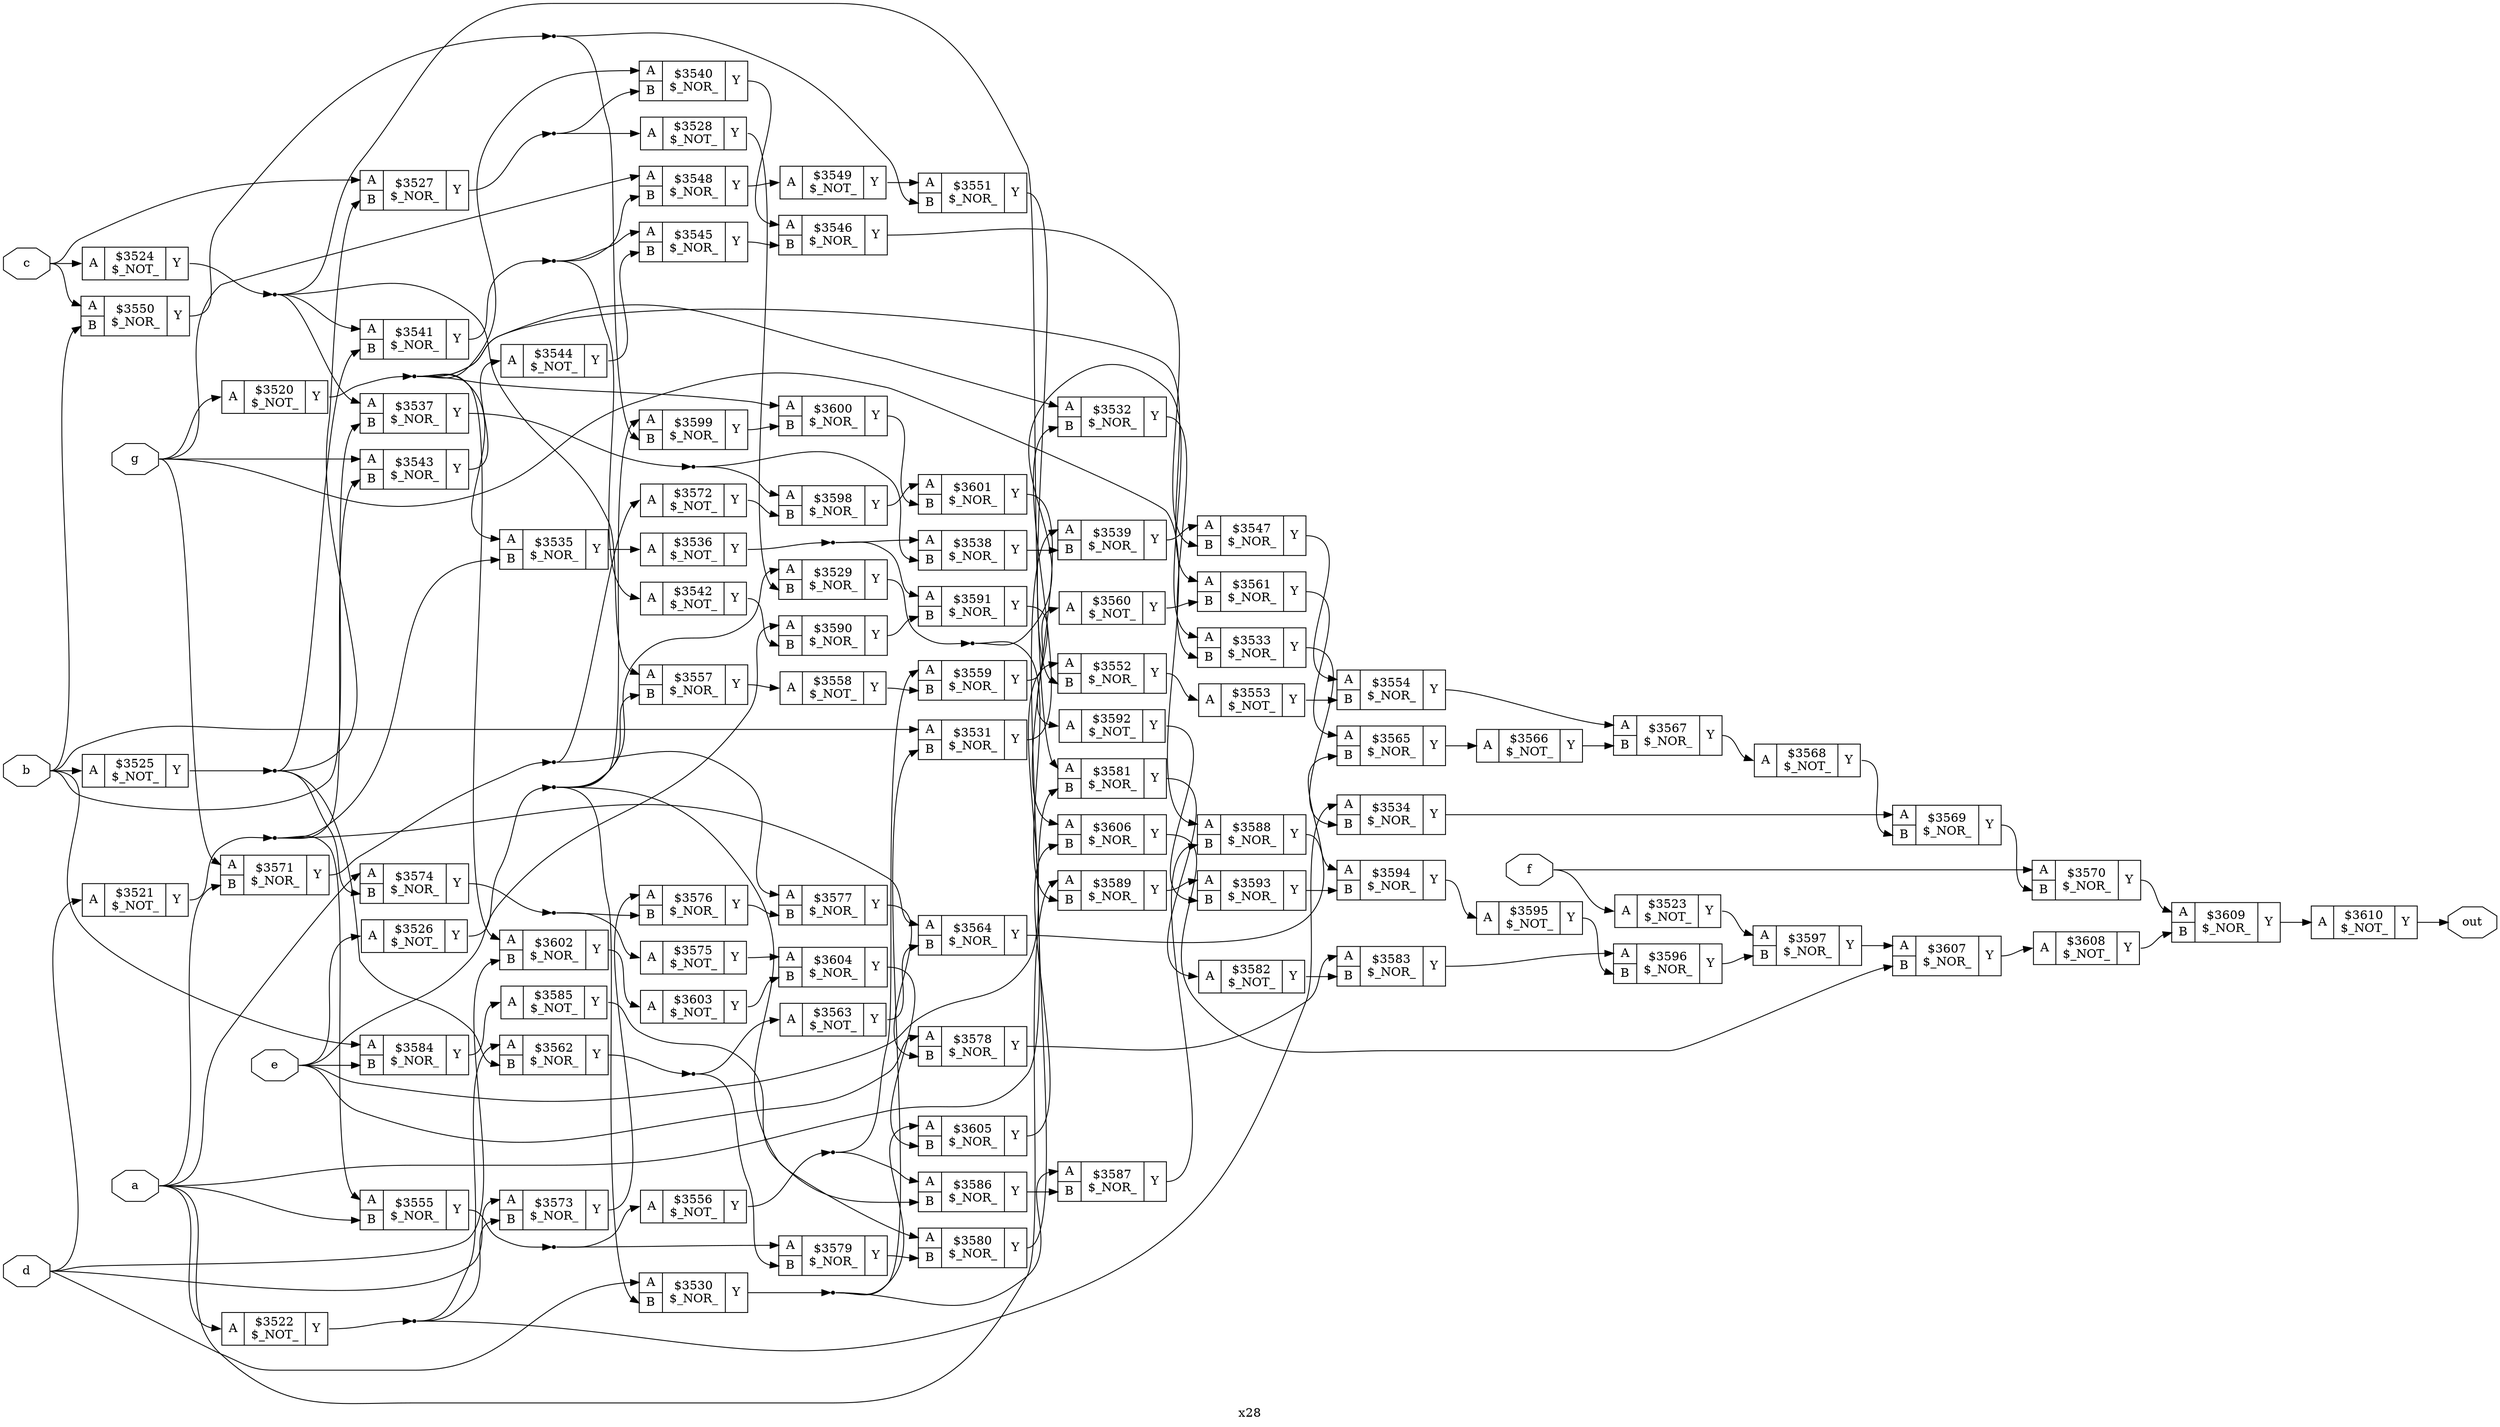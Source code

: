 digraph "x28" {
label="x28";
rankdir="LR";
remincross=true;
n91 [ shape=octagon, label="a", color="black", fontcolor="black" ];
n92 [ shape=octagon, label="b", color="black", fontcolor="black" ];
n93 [ shape=octagon, label="c", color="black", fontcolor="black" ];
n94 [ shape=octagon, label="d", color="black", fontcolor="black" ];
n95 [ shape=octagon, label="e", color="black", fontcolor="black" ];
n96 [ shape=octagon, label="f", color="black", fontcolor="black" ];
n97 [ shape=octagon, label="g", color="black", fontcolor="black" ];
n98 [ shape=octagon, label="out", color="black", fontcolor="black" ];
c101 [ shape=record, label="{{<p99> A}|$3520\n$_NOT_|{<p100> Y}}" ];
c102 [ shape=record, label="{{<p99> A}|$3521\n$_NOT_|{<p100> Y}}" ];
c103 [ shape=record, label="{{<p99> A}|$3522\n$_NOT_|{<p100> Y}}" ];
c104 [ shape=record, label="{{<p99> A}|$3523\n$_NOT_|{<p100> Y}}" ];
c105 [ shape=record, label="{{<p99> A}|$3524\n$_NOT_|{<p100> Y}}" ];
c106 [ shape=record, label="{{<p99> A}|$3525\n$_NOT_|{<p100> Y}}" ];
c107 [ shape=record, label="{{<p99> A}|$3526\n$_NOT_|{<p100> Y}}" ];
c109 [ shape=record, label="{{<p99> A|<p108> B}|$3527\n$_NOR_|{<p100> Y}}" ];
c110 [ shape=record, label="{{<p99> A}|$3528\n$_NOT_|{<p100> Y}}" ];
c111 [ shape=record, label="{{<p99> A|<p108> B}|$3529\n$_NOR_|{<p100> Y}}" ];
c112 [ shape=record, label="{{<p99> A|<p108> B}|$3530\n$_NOR_|{<p100> Y}}" ];
c113 [ shape=record, label="{{<p99> A|<p108> B}|$3531\n$_NOR_|{<p100> Y}}" ];
c114 [ shape=record, label="{{<p99> A|<p108> B}|$3532\n$_NOR_|{<p100> Y}}" ];
c115 [ shape=record, label="{{<p99> A|<p108> B}|$3533\n$_NOR_|{<p100> Y}}" ];
c116 [ shape=record, label="{{<p99> A|<p108> B}|$3534\n$_NOR_|{<p100> Y}}" ];
c117 [ shape=record, label="{{<p99> A|<p108> B}|$3535\n$_NOR_|{<p100> Y}}" ];
c118 [ shape=record, label="{{<p99> A}|$3536\n$_NOT_|{<p100> Y}}" ];
c119 [ shape=record, label="{{<p99> A|<p108> B}|$3537\n$_NOR_|{<p100> Y}}" ];
c120 [ shape=record, label="{{<p99> A|<p108> B}|$3538\n$_NOR_|{<p100> Y}}" ];
c121 [ shape=record, label="{{<p99> A|<p108> B}|$3539\n$_NOR_|{<p100> Y}}" ];
c122 [ shape=record, label="{{<p99> A|<p108> B}|$3540\n$_NOR_|{<p100> Y}}" ];
c123 [ shape=record, label="{{<p99> A|<p108> B}|$3541\n$_NOR_|{<p100> Y}}" ];
c124 [ shape=record, label="{{<p99> A}|$3542\n$_NOT_|{<p100> Y}}" ];
c125 [ shape=record, label="{{<p99> A|<p108> B}|$3543\n$_NOR_|{<p100> Y}}" ];
c126 [ shape=record, label="{{<p99> A}|$3544\n$_NOT_|{<p100> Y}}" ];
c127 [ shape=record, label="{{<p99> A|<p108> B}|$3545\n$_NOR_|{<p100> Y}}" ];
c128 [ shape=record, label="{{<p99> A|<p108> B}|$3546\n$_NOR_|{<p100> Y}}" ];
c129 [ shape=record, label="{{<p99> A|<p108> B}|$3547\n$_NOR_|{<p100> Y}}" ];
c130 [ shape=record, label="{{<p99> A|<p108> B}|$3548\n$_NOR_|{<p100> Y}}" ];
c131 [ shape=record, label="{{<p99> A}|$3549\n$_NOT_|{<p100> Y}}" ];
c132 [ shape=record, label="{{<p99> A|<p108> B}|$3550\n$_NOR_|{<p100> Y}}" ];
c133 [ shape=record, label="{{<p99> A|<p108> B}|$3551\n$_NOR_|{<p100> Y}}" ];
c134 [ shape=record, label="{{<p99> A|<p108> B}|$3552\n$_NOR_|{<p100> Y}}" ];
c135 [ shape=record, label="{{<p99> A}|$3553\n$_NOT_|{<p100> Y}}" ];
c136 [ shape=record, label="{{<p99> A|<p108> B}|$3554\n$_NOR_|{<p100> Y}}" ];
c137 [ shape=record, label="{{<p99> A|<p108> B}|$3555\n$_NOR_|{<p100> Y}}" ];
c138 [ shape=record, label="{{<p99> A}|$3556\n$_NOT_|{<p100> Y}}" ];
c139 [ shape=record, label="{{<p99> A|<p108> B}|$3557\n$_NOR_|{<p100> Y}}" ];
c140 [ shape=record, label="{{<p99> A}|$3558\n$_NOT_|{<p100> Y}}" ];
c141 [ shape=record, label="{{<p99> A|<p108> B}|$3559\n$_NOR_|{<p100> Y}}" ];
c142 [ shape=record, label="{{<p99> A}|$3560\n$_NOT_|{<p100> Y}}" ];
c143 [ shape=record, label="{{<p99> A|<p108> B}|$3561\n$_NOR_|{<p100> Y}}" ];
c144 [ shape=record, label="{{<p99> A|<p108> B}|$3562\n$_NOR_|{<p100> Y}}" ];
c145 [ shape=record, label="{{<p99> A}|$3563\n$_NOT_|{<p100> Y}}" ];
c146 [ shape=record, label="{{<p99> A|<p108> B}|$3564\n$_NOR_|{<p100> Y}}" ];
c147 [ shape=record, label="{{<p99> A|<p108> B}|$3565\n$_NOR_|{<p100> Y}}" ];
c148 [ shape=record, label="{{<p99> A}|$3566\n$_NOT_|{<p100> Y}}" ];
c149 [ shape=record, label="{{<p99> A|<p108> B}|$3567\n$_NOR_|{<p100> Y}}" ];
c150 [ shape=record, label="{{<p99> A}|$3568\n$_NOT_|{<p100> Y}}" ];
c151 [ shape=record, label="{{<p99> A|<p108> B}|$3569\n$_NOR_|{<p100> Y}}" ];
c152 [ shape=record, label="{{<p99> A|<p108> B}|$3570\n$_NOR_|{<p100> Y}}" ];
c153 [ shape=record, label="{{<p99> A|<p108> B}|$3571\n$_NOR_|{<p100> Y}}" ];
c154 [ shape=record, label="{{<p99> A}|$3572\n$_NOT_|{<p100> Y}}" ];
c155 [ shape=record, label="{{<p99> A|<p108> B}|$3573\n$_NOR_|{<p100> Y}}" ];
c156 [ shape=record, label="{{<p99> A|<p108> B}|$3574\n$_NOR_|{<p100> Y}}" ];
c157 [ shape=record, label="{{<p99> A}|$3575\n$_NOT_|{<p100> Y}}" ];
c158 [ shape=record, label="{{<p99> A|<p108> B}|$3576\n$_NOR_|{<p100> Y}}" ];
c159 [ shape=record, label="{{<p99> A|<p108> B}|$3577\n$_NOR_|{<p100> Y}}" ];
c160 [ shape=record, label="{{<p99> A|<p108> B}|$3578\n$_NOR_|{<p100> Y}}" ];
c161 [ shape=record, label="{{<p99> A|<p108> B}|$3579\n$_NOR_|{<p100> Y}}" ];
c162 [ shape=record, label="{{<p99> A|<p108> B}|$3580\n$_NOR_|{<p100> Y}}" ];
c163 [ shape=record, label="{{<p99> A|<p108> B}|$3581\n$_NOR_|{<p100> Y}}" ];
c164 [ shape=record, label="{{<p99> A}|$3582\n$_NOT_|{<p100> Y}}" ];
c165 [ shape=record, label="{{<p99> A|<p108> B}|$3583\n$_NOR_|{<p100> Y}}" ];
c166 [ shape=record, label="{{<p99> A|<p108> B}|$3584\n$_NOR_|{<p100> Y}}" ];
c167 [ shape=record, label="{{<p99> A}|$3585\n$_NOT_|{<p100> Y}}" ];
c168 [ shape=record, label="{{<p99> A|<p108> B}|$3586\n$_NOR_|{<p100> Y}}" ];
c169 [ shape=record, label="{{<p99> A|<p108> B}|$3587\n$_NOR_|{<p100> Y}}" ];
c170 [ shape=record, label="{{<p99> A|<p108> B}|$3588\n$_NOR_|{<p100> Y}}" ];
c171 [ shape=record, label="{{<p99> A|<p108> B}|$3589\n$_NOR_|{<p100> Y}}" ];
c172 [ shape=record, label="{{<p99> A|<p108> B}|$3590\n$_NOR_|{<p100> Y}}" ];
c173 [ shape=record, label="{{<p99> A|<p108> B}|$3591\n$_NOR_|{<p100> Y}}" ];
c174 [ shape=record, label="{{<p99> A}|$3592\n$_NOT_|{<p100> Y}}" ];
c175 [ shape=record, label="{{<p99> A|<p108> B}|$3593\n$_NOR_|{<p100> Y}}" ];
c176 [ shape=record, label="{{<p99> A|<p108> B}|$3594\n$_NOR_|{<p100> Y}}" ];
c177 [ shape=record, label="{{<p99> A}|$3595\n$_NOT_|{<p100> Y}}" ];
c178 [ shape=record, label="{{<p99> A|<p108> B}|$3596\n$_NOR_|{<p100> Y}}" ];
c179 [ shape=record, label="{{<p99> A|<p108> B}|$3597\n$_NOR_|{<p100> Y}}" ];
c180 [ shape=record, label="{{<p99> A|<p108> B}|$3598\n$_NOR_|{<p100> Y}}" ];
c181 [ shape=record, label="{{<p99> A|<p108> B}|$3599\n$_NOR_|{<p100> Y}}" ];
c182 [ shape=record, label="{{<p99> A|<p108> B}|$3600\n$_NOR_|{<p100> Y}}" ];
c183 [ shape=record, label="{{<p99> A|<p108> B}|$3601\n$_NOR_|{<p100> Y}}" ];
c184 [ shape=record, label="{{<p99> A|<p108> B}|$3602\n$_NOR_|{<p100> Y}}" ];
c185 [ shape=record, label="{{<p99> A}|$3603\n$_NOT_|{<p100> Y}}" ];
c186 [ shape=record, label="{{<p99> A|<p108> B}|$3604\n$_NOR_|{<p100> Y}}" ];
c187 [ shape=record, label="{{<p99> A|<p108> B}|$3605\n$_NOR_|{<p100> Y}}" ];
c188 [ shape=record, label="{{<p99> A|<p108> B}|$3606\n$_NOR_|{<p100> Y}}" ];
c189 [ shape=record, label="{{<p99> A|<p108> B}|$3607\n$_NOR_|{<p100> Y}}" ];
c190 [ shape=record, label="{{<p99> A}|$3608\n$_NOT_|{<p100> Y}}" ];
c191 [ shape=record, label="{{<p99> A|<p108> B}|$3609\n$_NOR_|{<p100> Y}}" ];
c192 [ shape=record, label="{{<p99> A}|$3610\n$_NOT_|{<p100> Y}}" ];
n1 [ shape=point ];
c102:p100:e -> n1:w [color="black", label=""];
n1:e -> c117:p108:w [color="black", label=""];
n1:e -> c125:p108:w [color="black", label=""];
n1:e -> c137:p99:w [color="black", label=""];
n1:e -> c146:p99:w [color="black", label=""];
n10 [ shape=point ];
c112:p100:e -> n10:w [color="black", label=""];
n10:e -> c113:p108:w [color="black", label=""];
n10:e -> c169:p99:w [color="black", label=""];
n10:e -> c187:p99:w [color="black", label=""];
c113:p100:e -> c114:p108:w [color="black", label=""];
c114:p100:e -> c115:p108:w [color="black", label=""];
c115:p100:e -> c116:p108:w [color="black", label=""];
c116:p100:e -> c151:p99:w [color="black", label=""];
c117:p100:e -> c118:p99:w [color="black", label=""];
n16 [ shape=point ];
c118:p100:e -> n16:w [color="black", label=""];
n16:e -> c120:p99:w [color="black", label=""];
n16:e -> c173:p99:w [color="black", label=""];
n17 [ shape=point ];
c119:p100:e -> n17:w [color="black", label=""];
n17:e -> c120:p108:w [color="black", label=""];
n17:e -> c180:p99:w [color="black", label=""];
c120:p100:e -> c121:p108:w [color="black", label=""];
c121:p100:e -> c129:p99:w [color="black", label=""];
n2 [ shape=point ];
c103:p100:e -> n2:w [color="black", label=""];
n2:e -> c116:p99:w [color="black", label=""];
n2:e -> c144:p99:w [color="black", label=""];
n2:e -> c155:p108:w [color="black", label=""];
c122:p100:e -> c128:p99:w [color="black", label=""];
n21 [ shape=point ];
c123:p100:e -> n21:w [color="black", label=""];
n21:e -> c124:p99:w [color="black", label=""];
n21:e -> c127:p99:w [color="black", label=""];
n21:e -> c130:p108:w [color="black", label=""];
c124:p100:e -> c172:p108:w [color="black", label=""];
c125:p100:e -> c126:p99:w [color="black", label=""];
c126:p100:e -> c127:p108:w [color="black", label=""];
c127:p100:e -> c128:p108:w [color="black", label=""];
c128:p100:e -> c129:p108:w [color="black", label=""];
c129:p100:e -> c136:p99:w [color="black", label=""];
c130:p100:e -> c131:p99:w [color="black", label=""];
c131:p100:e -> c133:p99:w [color="black", label=""];
c104:p100:e -> c179:p99:w [color="black", label=""];
n30 [ shape=point ];
c132:p100:e -> n30:w [color="black", label=""];
n30:e -> c133:p108:w [color="black", label=""];
n30:e -> c181:p108:w [color="black", label=""];
c133:p100:e -> c134:p108:w [color="black", label=""];
c134:p100:e -> c135:p99:w [color="black", label=""];
c135:p100:e -> c136:p108:w [color="black", label=""];
c136:p100:e -> c149:p99:w [color="black", label=""];
n35 [ shape=point ];
c137:p100:e -> n35:w [color="black", label=""];
n35:e -> c138:p99:w [color="black", label=""];
n35:e -> c161:p99:w [color="black", label=""];
n36 [ shape=point ];
c138:p100:e -> n36:w [color="black", label=""];
n36:e -> c141:p99:w [color="black", label=""];
n36:e -> c168:p99:w [color="black", label=""];
c139:p100:e -> c140:p99:w [color="black", label=""];
c140:p100:e -> c141:p108:w [color="black", label=""];
c141:p100:e -> c142:p99:w [color="black", label=""];
n4 [ shape=point ];
c105:p100:e -> n4:w [color="black", label=""];
n4:e -> c119:p99:w [color="black", label=""];
n4:e -> c123:p99:w [color="black", label=""];
n4:e -> c139:p99:w [color="black", label=""];
n4:e -> c163:p99:w [color="black", label=""];
c142:p100:e -> c143:p108:w [color="black", label=""];
c143:p100:e -> c147:p99:w [color="black", label=""];
n42 [ shape=point ];
c144:p100:e -> n42:w [color="black", label=""];
n42:e -> c145:p99:w [color="black", label=""];
n42:e -> c161:p108:w [color="black", label=""];
c145:p100:e -> c146:p108:w [color="black", label=""];
c146:p100:e -> c147:p108:w [color="black", label=""];
c147:p100:e -> c148:p99:w [color="black", label=""];
c148:p100:e -> c149:p108:w [color="black", label=""];
c149:p100:e -> c150:p99:w [color="black", label=""];
c150:p100:e -> c151:p108:w [color="black", label=""];
c151:p100:e -> c152:p108:w [color="black", label=""];
n5 [ shape=point ];
c106:p100:e -> n5:w [color="black", label=""];
n5:e -> c109:p108:w [color="black", label=""];
n5:e -> c123:p108:w [color="black", label=""];
n5:e -> c144:p108:w [color="black", label=""];
n5:e -> c156:p108:w [color="black", label=""];
c152:p100:e -> c191:p99:w [color="black", label=""];
n51 [ shape=point ];
c153:p100:e -> n51:w [color="black", label=""];
n51:e -> c154:p99:w [color="black", label=""];
n51:e -> c159:p99:w [color="black", label=""];
c154:p100:e -> c180:p108:w [color="black", label=""];
c155:p100:e -> c158:p99:w [color="black", label=""];
n54 [ shape=point ];
c156:p100:e -> n54:w [color="black", label=""];
n54:e -> c157:p99:w [color="black", label=""];
n54:e -> c158:p108:w [color="black", label=""];
c157:p100:e -> c186:p99:w [color="black", label=""];
c158:p100:e -> c159:p108:w [color="black", label=""];
c159:p100:e -> c160:p108:w [color="black", label=""];
c160:p100:e -> c165:p99:w [color="black", label=""];
c161:p100:e -> c162:p108:w [color="black", label=""];
n6 [ shape=point ];
c107:p100:e -> n6:w [color="black", label=""];
n6:e -> c111:p99:w [color="black", label=""];
n6:e -> c112:p108:w [color="black", label=""];
n6:e -> c139:p108:w [color="black", label=""];
n6:e -> c162:p99:w [color="black", label=""];
n6:e -> c181:p99:w [color="black", label=""];
c162:p100:e -> c163:p108:w [color="black", label=""];
c163:p100:e -> c164:p99:w [color="black", label=""];
c164:p100:e -> c165:p108:w [color="black", label=""];
c165:p100:e -> c178:p99:w [color="black", label=""];
c166:p100:e -> c167:p99:w [color="black", label=""];
c167:p100:e -> c168:p108:w [color="black", label=""];
c168:p100:e -> c169:p108:w [color="black", label=""];
c169:p100:e -> c170:p108:w [color="black", label=""];
c170:p100:e -> c176:p99:w [color="black", label=""];
c171:p100:e -> c175:p99:w [color="black", label=""];
n7 [ shape=point ];
c109:p100:e -> n7:w [color="black", label=""];
n7:e -> c110:p99:w [color="black", label=""];
n7:e -> c122:p108:w [color="black", label=""];
c172:p100:e -> c173:p108:w [color="black", label=""];
c173:p100:e -> c174:p99:w [color="black", label=""];
c174:p100:e -> c175:p108:w [color="black", label=""];
c175:p100:e -> c176:p108:w [color="black", label=""];
c176:p100:e -> c177:p99:w [color="black", label=""];
c177:p100:e -> c178:p108:w [color="black", label=""];
c178:p100:e -> c179:p108:w [color="black", label=""];
c179:p100:e -> c189:p99:w [color="black", label=""];
c180:p100:e -> c183:p99:w [color="black", label=""];
c181:p100:e -> c182:p108:w [color="black", label=""];
c110:p100:e -> c111:p108:w [color="black", label=""];
c182:p100:e -> c183:p108:w [color="black", label=""];
c183:p100:e -> c188:p99:w [color="black", label=""];
c184:p100:e -> c185:p99:w [color="black", label=""];
c185:p100:e -> c186:p108:w [color="black", label=""];
c186:p100:e -> c187:p108:w [color="black", label=""];
c187:p100:e -> c188:p108:w [color="black", label=""];
c188:p100:e -> c189:p108:w [color="black", label=""];
c189:p100:e -> c190:p99:w [color="black", label=""];
c190:p100:e -> c191:p108:w [color="black", label=""];
c191:p100:e -> c192:p99:w [color="black", label=""];
n9 [ shape=point ];
c111:p100:e -> n9:w [color="black", label=""];
n9:e -> c115:p99:w [color="black", label=""];
n9:e -> c171:p108:w [color="black", label=""];
n90 [ shape=point ];
c101:p100:e -> n90:w [color="black", label=""];
n90:e -> c114:p99:w [color="black", label=""];
n90:e -> c117:p99:w [color="black", label=""];
n90:e -> c122:p99:w [color="black", label=""];
n90:e -> c143:p99:w [color="black", label=""];
n90:e -> c182:p99:w [color="black", label=""];
n90:e -> c184:p99:w [color="black", label=""];
n91:e -> c103:p99:w [color="black", label=""];
n91:e -> c121:p99:w [color="black", label=""];
n91:e -> c137:p108:w [color="black", label=""];
n91:e -> c153:p108:w [color="black", label=""];
n91:e -> c156:p99:w [color="black", label=""];
n91:e -> c171:p99:w [color="black", label=""];
n92:e -> c106:p99:w [color="black", label=""];
n92:e -> c113:p99:w [color="black", label=""];
n92:e -> c119:p108:w [color="black", label=""];
n92:e -> c132:p108:w [color="black", label=""];
n92:e -> c166:p99:w [color="black", label=""];
n93:e -> c105:p99:w [color="black", label=""];
n93:e -> c109:p99:w [color="black", label=""];
n93:e -> c132:p99:w [color="black", label=""];
n94:e -> c102:p99:w [color="black", label=""];
n94:e -> c112:p99:w [color="black", label=""];
n94:e -> c155:p99:w [color="black", label=""];
n94:e -> c184:p108:w [color="black", label=""];
n95:e -> c107:p99:w [color="black", label=""];
n95:e -> c134:p99:w [color="black", label=""];
n95:e -> c160:p99:w [color="black", label=""];
n95:e -> c166:p108:w [color="black", label=""];
n95:e -> c172:p99:w [color="black", label=""];
n96:e -> c104:p99:w [color="black", label=""];
n96:e -> c152:p99:w [color="black", label=""];
n97:e -> c101:p99:w [color="black", label=""];
n97:e -> c125:p99:w [color="black", label=""];
n97:e -> c130:p99:w [color="black", label=""];
n97:e -> c153:p99:w [color="black", label=""];
n97:e -> c170:p99:w [color="black", label=""];
c192:p100:e -> n98:w [color="black", label=""];
}
